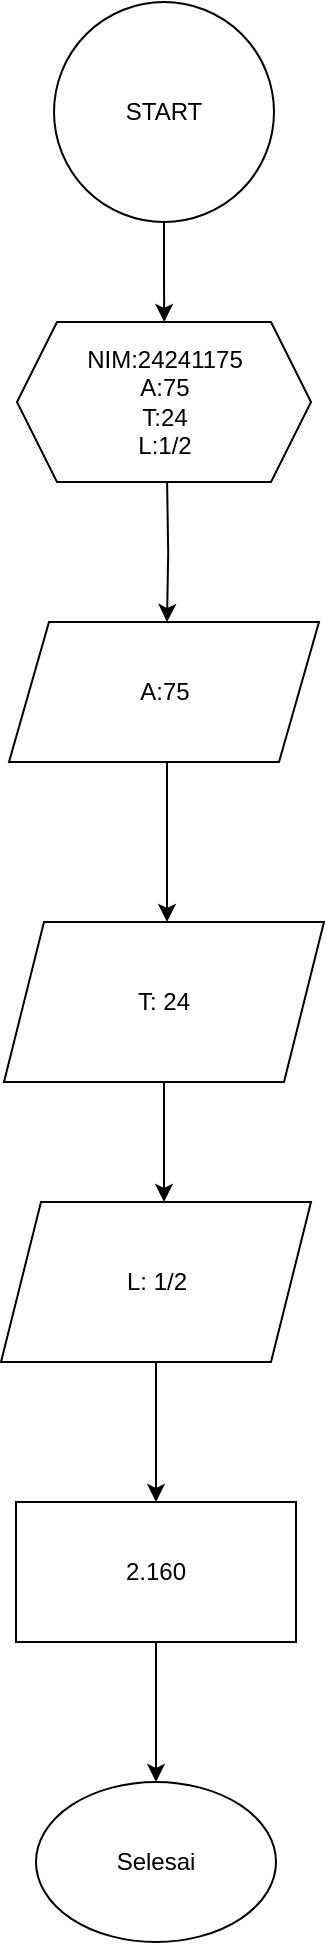 <mxfile version="24.7.17">
  <diagram name="Halaman-1" id="cf1yF2U_dGBSUryv41ZI">
    <mxGraphModel dx="880" dy="1637" grid="1" gridSize="10" guides="1" tooltips="1" connect="1" arrows="1" fold="1" page="1" pageScale="1" pageWidth="827" pageHeight="1169" math="0" shadow="0">
      <root>
        <mxCell id="0" />
        <mxCell id="1" parent="0" />
        <mxCell id="mc5F1-G-wqSv87o88hO0-1" value="START" style="ellipse;whiteSpace=wrap;html=1;aspect=fixed;" parent="1" vertex="1">
          <mxGeometry x="370" y="-40" width="110" height="110" as="geometry" />
        </mxCell>
        <mxCell id="mc5F1-G-wqSv87o88hO0-18" value="" style="edgeStyle=orthogonalEdgeStyle;rounded=0;orthogonalLoop=1;jettySize=auto;html=1;exitX=0.5;exitY=1;exitDx=0;exitDy=0;" parent="1" source="mc5F1-G-wqSv87o88hO0-1" edge="1">
          <mxGeometry relative="1" as="geometry">
            <mxPoint x="425.1" y="120" as="targetPoint" />
            <mxPoint x="425" y="70" as="sourcePoint" />
          </mxGeometry>
        </mxCell>
        <mxCell id="X638UUj9t-KVk5x9aYKu-13" style="edgeStyle=orthogonalEdgeStyle;rounded=0;orthogonalLoop=1;jettySize=auto;html=1;" edge="1" parent="1">
          <mxGeometry relative="1" as="geometry">
            <mxPoint x="426.5" y="270" as="targetPoint" />
            <mxPoint x="426.55" y="200" as="sourcePoint" />
          </mxGeometry>
        </mxCell>
        <mxCell id="X638UUj9t-KVk5x9aYKu-18" style="edgeStyle=orthogonalEdgeStyle;rounded=0;orthogonalLoop=1;jettySize=auto;html=1;" edge="1" parent="1">
          <mxGeometry relative="1" as="geometry">
            <mxPoint x="426.5" y="420" as="targetPoint" />
            <mxPoint x="426.5" y="340" as="sourcePoint" />
          </mxGeometry>
        </mxCell>
        <mxCell id="X638UUj9t-KVk5x9aYKu-25" value="NIM:24241175&lt;div&gt;A:75&lt;/div&gt;&lt;div&gt;T:24&lt;/div&gt;&lt;div&gt;L:1/2&lt;/div&gt;" style="shape=hexagon;perimeter=hexagonPerimeter2;whiteSpace=wrap;html=1;fixedSize=1;" vertex="1" parent="1">
          <mxGeometry x="351.5" y="120" width="147" height="80" as="geometry" />
        </mxCell>
        <mxCell id="X638UUj9t-KVk5x9aYKu-26" value="A:75" style="shape=parallelogram;perimeter=parallelogramPerimeter;whiteSpace=wrap;html=1;fixedSize=1;" vertex="1" parent="1">
          <mxGeometry x="347.5" y="270" width="155" height="70" as="geometry" />
        </mxCell>
        <mxCell id="X638UUj9t-KVk5x9aYKu-29" style="edgeStyle=orthogonalEdgeStyle;rounded=0;orthogonalLoop=1;jettySize=auto;html=1;" edge="1" parent="1" source="X638UUj9t-KVk5x9aYKu-27">
          <mxGeometry relative="1" as="geometry">
            <mxPoint x="425" y="560" as="targetPoint" />
          </mxGeometry>
        </mxCell>
        <mxCell id="X638UUj9t-KVk5x9aYKu-27" value="T: 24" style="shape=parallelogram;perimeter=parallelogramPerimeter;whiteSpace=wrap;html=1;fixedSize=1;" vertex="1" parent="1">
          <mxGeometry x="345" y="420" width="160" height="80" as="geometry" />
        </mxCell>
        <mxCell id="X638UUj9t-KVk5x9aYKu-30" style="edgeStyle=orthogonalEdgeStyle;rounded=0;orthogonalLoop=1;jettySize=auto;html=1;" edge="1" parent="1" source="X638UUj9t-KVk5x9aYKu-28">
          <mxGeometry relative="1" as="geometry">
            <mxPoint x="421" y="710" as="targetPoint" />
          </mxGeometry>
        </mxCell>
        <mxCell id="X638UUj9t-KVk5x9aYKu-28" value="L: 1/2" style="shape=parallelogram;perimeter=parallelogramPerimeter;whiteSpace=wrap;html=1;fixedSize=1;" vertex="1" parent="1">
          <mxGeometry x="343.5" y="560" width="155" height="80" as="geometry" />
        </mxCell>
        <mxCell id="X638UUj9t-KVk5x9aYKu-34" style="edgeStyle=orthogonalEdgeStyle;rounded=0;orthogonalLoop=1;jettySize=auto;html=1;" edge="1" parent="1" source="X638UUj9t-KVk5x9aYKu-33" target="X638UUj9t-KVk5x9aYKu-35">
          <mxGeometry relative="1" as="geometry">
            <mxPoint x="421" y="850" as="targetPoint" />
          </mxGeometry>
        </mxCell>
        <mxCell id="X638UUj9t-KVk5x9aYKu-33" value="2.160" style="rounded=0;whiteSpace=wrap;html=1;" vertex="1" parent="1">
          <mxGeometry x="351" y="710" width="140" height="70" as="geometry" />
        </mxCell>
        <mxCell id="X638UUj9t-KVk5x9aYKu-35" value="Selesai" style="ellipse;whiteSpace=wrap;html=1;" vertex="1" parent="1">
          <mxGeometry x="361" y="850" width="120" height="80" as="geometry" />
        </mxCell>
      </root>
    </mxGraphModel>
  </diagram>
</mxfile>
